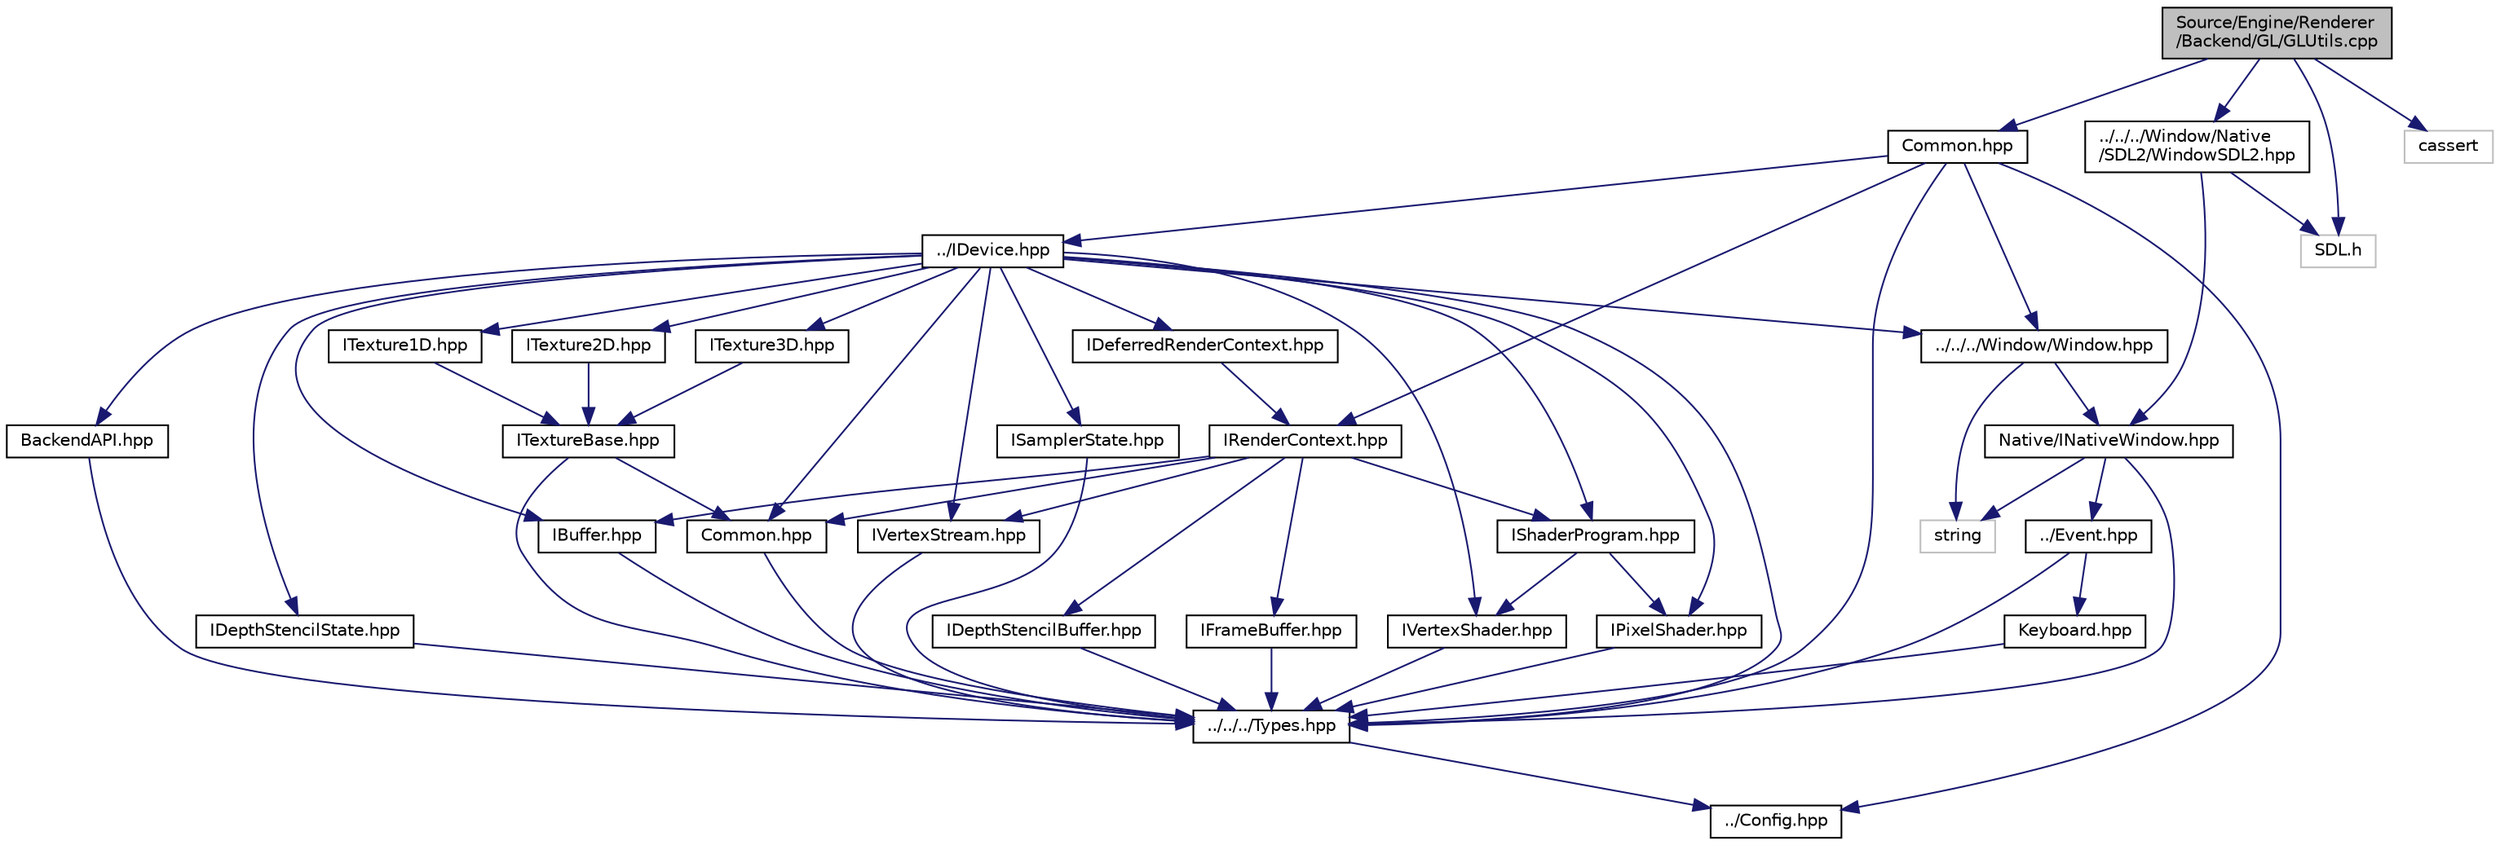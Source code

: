 digraph "Source/Engine/Renderer/Backend/GL/GLUtils.cpp"
{
  edge [fontname="Helvetica",fontsize="10",labelfontname="Helvetica",labelfontsize="10"];
  node [fontname="Helvetica",fontsize="10",shape=record];
  Node1 [label="Source/Engine/Renderer\l/Backend/GL/GLUtils.cpp",height=0.2,width=0.4,color="black", fillcolor="grey75", style="filled", fontcolor="black"];
  Node1 -> Node2 [color="midnightblue",fontsize="10",style="solid",fontname="Helvetica"];
  Node2 [label="Common.hpp",height=0.2,width=0.4,color="black", fillcolor="white", style="filled",URL="$Renderer_2Backend_2GL_2Common_8hpp.html"];
  Node2 -> Node3 [color="midnightblue",fontsize="10",style="solid",fontname="Helvetica"];
  Node3 [label="../../../Types.hpp",height=0.2,width=0.4,color="black", fillcolor="white", style="filled",URL="$Types_8hpp.html"];
  Node3 -> Node4 [color="midnightblue",fontsize="10",style="solid",fontname="Helvetica"];
  Node4 [label="../Config.hpp",height=0.2,width=0.4,color="black", fillcolor="white", style="filled",URL="$Config_8hpp.html"];
  Node2 -> Node4 [color="midnightblue",fontsize="10",style="solid",fontname="Helvetica"];
  Node2 -> Node5 [color="midnightblue",fontsize="10",style="solid",fontname="Helvetica"];
  Node5 [label="../../../Window/Window.hpp",height=0.2,width=0.4,color="black", fillcolor="white", style="filled",URL="$Window_8hpp.html"];
  Node5 -> Node6 [color="midnightblue",fontsize="10",style="solid",fontname="Helvetica"];
  Node6 [label="string",height=0.2,width=0.4,color="grey75", fillcolor="white", style="filled"];
  Node5 -> Node7 [color="midnightblue",fontsize="10",style="solid",fontname="Helvetica"];
  Node7 [label="Native/INativeWindow.hpp",height=0.2,width=0.4,color="black", fillcolor="white", style="filled",URL="$INativeWindow_8hpp.html"];
  Node7 -> Node3 [color="midnightblue",fontsize="10",style="solid",fontname="Helvetica"];
  Node7 -> Node8 [color="midnightblue",fontsize="10",style="solid",fontname="Helvetica"];
  Node8 [label="../Event.hpp",height=0.2,width=0.4,color="black", fillcolor="white", style="filled",URL="$Event_8hpp.html"];
  Node8 -> Node3 [color="midnightblue",fontsize="10",style="solid",fontname="Helvetica"];
  Node8 -> Node9 [color="midnightblue",fontsize="10",style="solid",fontname="Helvetica"];
  Node9 [label="Keyboard.hpp",height=0.2,width=0.4,color="black", fillcolor="white", style="filled",URL="$Keyboard_8hpp.html"];
  Node9 -> Node3 [color="midnightblue",fontsize="10",style="solid",fontname="Helvetica"];
  Node7 -> Node6 [color="midnightblue",fontsize="10",style="solid",fontname="Helvetica"];
  Node2 -> Node10 [color="midnightblue",fontsize="10",style="solid",fontname="Helvetica"];
  Node10 [label="../IDevice.hpp",height=0.2,width=0.4,color="black", fillcolor="white", style="filled",URL="$IDevice_8hpp.html"];
  Node10 -> Node3 [color="midnightblue",fontsize="10",style="solid",fontname="Helvetica"];
  Node10 -> Node5 [color="midnightblue",fontsize="10",style="solid",fontname="Helvetica"];
  Node10 -> Node11 [color="midnightblue",fontsize="10",style="solid",fontname="Helvetica"];
  Node11 [label="BackendAPI.hpp",height=0.2,width=0.4,color="black", fillcolor="white", style="filled",URL="$BackendAPI_8hpp.html"];
  Node11 -> Node3 [color="midnightblue",fontsize="10",style="solid",fontname="Helvetica"];
  Node10 -> Node12 [color="midnightblue",fontsize="10",style="solid",fontname="Helvetica"];
  Node12 [label="Common.hpp",height=0.2,width=0.4,color="black", fillcolor="white", style="filled",URL="$Renderer_2Backend_2Common_8hpp.html"];
  Node12 -> Node3 [color="midnightblue",fontsize="10",style="solid",fontname="Helvetica"];
  Node10 -> Node13 [color="midnightblue",fontsize="10",style="solid",fontname="Helvetica"];
  Node13 [label="IBuffer.hpp",height=0.2,width=0.4,color="black", fillcolor="white", style="filled",URL="$IBuffer_8hpp.html"];
  Node13 -> Node3 [color="midnightblue",fontsize="10",style="solid",fontname="Helvetica"];
  Node10 -> Node14 [color="midnightblue",fontsize="10",style="solid",fontname="Helvetica"];
  Node14 [label="IDepthStencilState.hpp",height=0.2,width=0.4,color="black", fillcolor="white", style="filled",URL="$IDepthStencilState_8hpp.html"];
  Node14 -> Node3 [color="midnightblue",fontsize="10",style="solid",fontname="Helvetica"];
  Node10 -> Node15 [color="midnightblue",fontsize="10",style="solid",fontname="Helvetica"];
  Node15 [label="ITexture1D.hpp",height=0.2,width=0.4,color="black", fillcolor="white", style="filled",URL="$ITexture1D_8hpp.html"];
  Node15 -> Node16 [color="midnightblue",fontsize="10",style="solid",fontname="Helvetica"];
  Node16 [label="ITextureBase.hpp",height=0.2,width=0.4,color="black", fillcolor="white", style="filled",URL="$ITextureBase_8hpp.html"];
  Node16 -> Node3 [color="midnightblue",fontsize="10",style="solid",fontname="Helvetica"];
  Node16 -> Node12 [color="midnightblue",fontsize="10",style="solid",fontname="Helvetica"];
  Node10 -> Node17 [color="midnightblue",fontsize="10",style="solid",fontname="Helvetica"];
  Node17 [label="ITexture2D.hpp",height=0.2,width=0.4,color="black", fillcolor="white", style="filled",URL="$ITexture2D_8hpp.html"];
  Node17 -> Node16 [color="midnightblue",fontsize="10",style="solid",fontname="Helvetica"];
  Node10 -> Node18 [color="midnightblue",fontsize="10",style="solid",fontname="Helvetica"];
  Node18 [label="ITexture3D.hpp",height=0.2,width=0.4,color="black", fillcolor="white", style="filled",URL="$ITexture3D_8hpp.html"];
  Node18 -> Node16 [color="midnightblue",fontsize="10",style="solid",fontname="Helvetica"];
  Node10 -> Node19 [color="midnightblue",fontsize="10",style="solid",fontname="Helvetica"];
  Node19 [label="IVertexShader.hpp",height=0.2,width=0.4,color="black", fillcolor="white", style="filled",URL="$IVertexShader_8hpp.html"];
  Node19 -> Node3 [color="midnightblue",fontsize="10",style="solid",fontname="Helvetica"];
  Node10 -> Node20 [color="midnightblue",fontsize="10",style="solid",fontname="Helvetica"];
  Node20 [label="IPixelShader.hpp",height=0.2,width=0.4,color="black", fillcolor="white", style="filled",URL="$IPixelShader_8hpp.html"];
  Node20 -> Node3 [color="midnightblue",fontsize="10",style="solid",fontname="Helvetica"];
  Node10 -> Node21 [color="midnightblue",fontsize="10",style="solid",fontname="Helvetica"];
  Node21 [label="IShaderProgram.hpp",height=0.2,width=0.4,color="black", fillcolor="white", style="filled",URL="$IShaderProgram_8hpp.html"];
  Node21 -> Node19 [color="midnightblue",fontsize="10",style="solid",fontname="Helvetica"];
  Node21 -> Node20 [color="midnightblue",fontsize="10",style="solid",fontname="Helvetica"];
  Node10 -> Node22 [color="midnightblue",fontsize="10",style="solid",fontname="Helvetica"];
  Node22 [label="IVertexStream.hpp",height=0.2,width=0.4,color="black", fillcolor="white", style="filled",URL="$IVertexStream_8hpp.html"];
  Node22 -> Node3 [color="midnightblue",fontsize="10",style="solid",fontname="Helvetica"];
  Node10 -> Node23 [color="midnightblue",fontsize="10",style="solid",fontname="Helvetica"];
  Node23 [label="IDeferredRenderContext.hpp",height=0.2,width=0.4,color="black", fillcolor="white", style="filled",URL="$IDeferredRenderContext_8hpp.html"];
  Node23 -> Node24 [color="midnightblue",fontsize="10",style="solid",fontname="Helvetica"];
  Node24 [label="IRenderContext.hpp",height=0.2,width=0.4,color="black", fillcolor="white", style="filled",URL="$IRenderContext_8hpp.html"];
  Node24 -> Node12 [color="midnightblue",fontsize="10",style="solid",fontname="Helvetica"];
  Node24 -> Node25 [color="midnightblue",fontsize="10",style="solid",fontname="Helvetica"];
  Node25 [label="IFrameBuffer.hpp",height=0.2,width=0.4,color="black", fillcolor="white", style="filled",URL="$IFrameBuffer_8hpp.html"];
  Node25 -> Node3 [color="midnightblue",fontsize="10",style="solid",fontname="Helvetica"];
  Node24 -> Node26 [color="midnightblue",fontsize="10",style="solid",fontname="Helvetica"];
  Node26 [label="IDepthStencilBuffer.hpp",height=0.2,width=0.4,color="black", fillcolor="white", style="filled",URL="$IDepthStencilBuffer_8hpp.html"];
  Node26 -> Node3 [color="midnightblue",fontsize="10",style="solid",fontname="Helvetica"];
  Node24 -> Node21 [color="midnightblue",fontsize="10",style="solid",fontname="Helvetica"];
  Node24 -> Node22 [color="midnightblue",fontsize="10",style="solid",fontname="Helvetica"];
  Node24 -> Node13 [color="midnightblue",fontsize="10",style="solid",fontname="Helvetica"];
  Node10 -> Node27 [color="midnightblue",fontsize="10",style="solid",fontname="Helvetica"];
  Node27 [label="ISamplerState.hpp",height=0.2,width=0.4,color="black", fillcolor="white", style="filled",URL="$ISamplerState_8hpp.html"];
  Node27 -> Node3 [color="midnightblue",fontsize="10",style="solid",fontname="Helvetica"];
  Node2 -> Node24 [color="midnightblue",fontsize="10",style="solid",fontname="Helvetica"];
  Node1 -> Node28 [color="midnightblue",fontsize="10",style="solid",fontname="Helvetica"];
  Node28 [label="SDL.h",height=0.2,width=0.4,color="grey75", fillcolor="white", style="filled"];
  Node1 -> Node29 [color="midnightblue",fontsize="10",style="solid",fontname="Helvetica"];
  Node29 [label="../../../Window/Native\l/SDL2/WindowSDL2.hpp",height=0.2,width=0.4,color="black", fillcolor="white", style="filled",URL="$WindowSDL2_8hpp.html"];
  Node29 -> Node7 [color="midnightblue",fontsize="10",style="solid",fontname="Helvetica"];
  Node29 -> Node28 [color="midnightblue",fontsize="10",style="solid",fontname="Helvetica"];
  Node1 -> Node30 [color="midnightblue",fontsize="10",style="solid",fontname="Helvetica"];
  Node30 [label="cassert",height=0.2,width=0.4,color="grey75", fillcolor="white", style="filled"];
}
